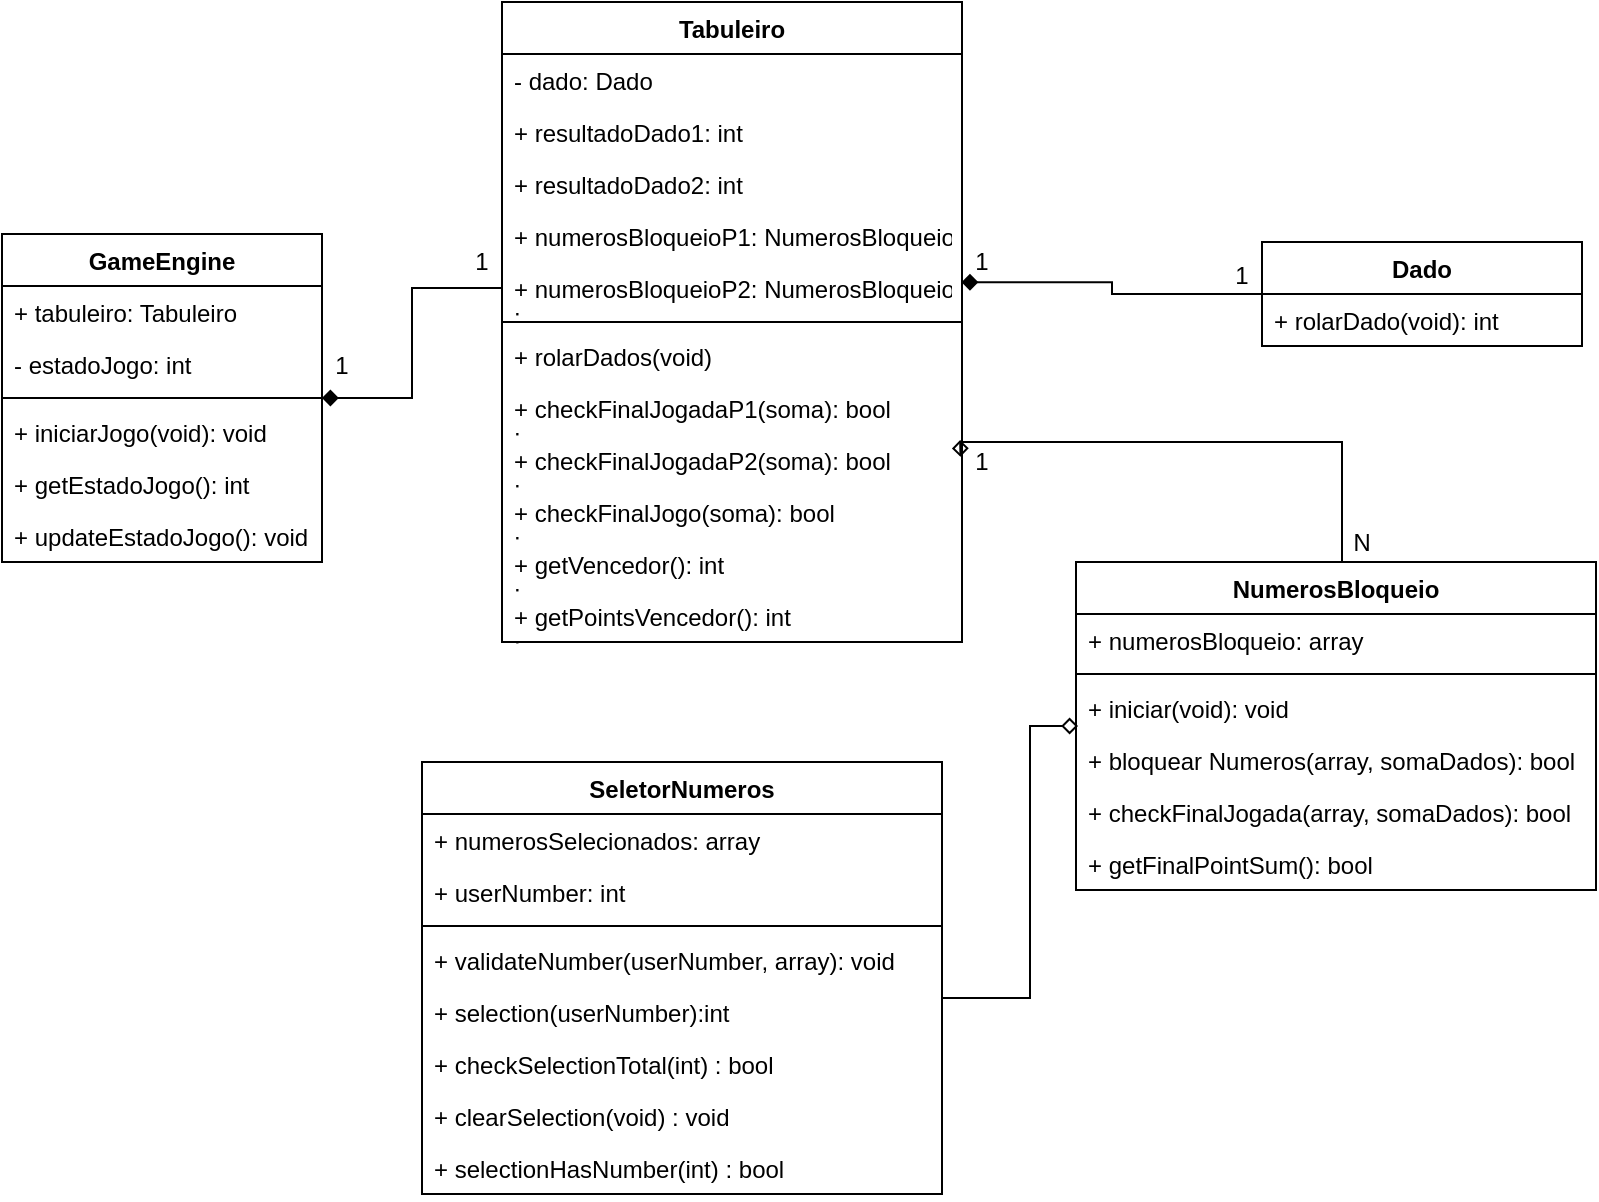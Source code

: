<mxfile version="13.1.3" type="device"><diagram id="SiHB3DUMTp_g9WNu2MVV" name="Page-1"><mxGraphModel dx="868" dy="401" grid="1" gridSize="10" guides="1" tooltips="1" connect="1" arrows="1" fold="1" page="1" pageScale="1" pageWidth="827" pageHeight="1169" math="0" shadow="0"><root><mxCell id="0"/><mxCell id="1" parent="0"/><mxCell id="3Mg5Z8YAG60hpTQ4gJsX-4" style="edgeStyle=orthogonalEdgeStyle;rounded=0;orthogonalLoop=1;jettySize=auto;html=1;entryX=0.999;entryY=0.389;entryDx=0;entryDy=0;entryPerimeter=0;endArrow=diamond;endFill=1;" parent="1" source="71USc63VS_yHaZm_dLXC-6" target="71USc63VS_yHaZm_dLXC-22" edge="1"><mxGeometry relative="1" as="geometry"/></mxCell><mxCell id="bvRe2B166gRxMHj5qsZ8-1" style="edgeStyle=orthogonalEdgeStyle;rounded=0;orthogonalLoop=1;jettySize=auto;html=1;entryX=0.996;entryY=1.115;entryDx=0;entryDy=0;endArrow=diamond;endFill=0;entryPerimeter=0;" edge="1" parent="1" source="71USc63VS_yHaZm_dLXC-30" target="71USc63VS_yHaZm_dLXC-25"><mxGeometry relative="1" as="geometry"><Array as="points"><mxPoint x="700" y="560"/></Array></mxGeometry></mxCell><mxCell id="71USc63VS_yHaZm_dLXC-30" value="NumerosBloqueio" style="swimlane;fontStyle=1;align=center;verticalAlign=top;childLayout=stackLayout;horizontal=1;startSize=26;horizontalStack=0;resizeParent=1;resizeParentMax=0;resizeLast=0;collapsible=1;marginBottom=0;" parent="1" vertex="1"><mxGeometry x="567" y="620" width="260" height="164" as="geometry"/></mxCell><mxCell id="71USc63VS_yHaZm_dLXC-31" value="+ numerosBloqueio: array" style="text;strokeColor=none;fillColor=none;align=left;verticalAlign=top;spacingLeft=4;spacingRight=4;overflow=hidden;rotatable=0;points=[[0,0.5],[1,0.5]];portConstraint=eastwest;" parent="71USc63VS_yHaZm_dLXC-30" vertex="1"><mxGeometry y="26" width="260" height="26" as="geometry"/></mxCell><mxCell id="71USc63VS_yHaZm_dLXC-32" value="" style="line;strokeWidth=1;fillColor=none;align=left;verticalAlign=middle;spacingTop=-1;spacingLeft=3;spacingRight=3;rotatable=0;labelPosition=right;points=[];portConstraint=eastwest;" parent="71USc63VS_yHaZm_dLXC-30" vertex="1"><mxGeometry y="52" width="260" height="8" as="geometry"/></mxCell><mxCell id="71USc63VS_yHaZm_dLXC-33" value="+ iniciar(void): void" style="text;strokeColor=none;fillColor=none;align=left;verticalAlign=top;spacingLeft=4;spacingRight=4;overflow=hidden;rotatable=0;points=[[0,0.5],[1,0.5]];portConstraint=eastwest;" parent="71USc63VS_yHaZm_dLXC-30" vertex="1"><mxGeometry y="60" width="260" height="26" as="geometry"/></mxCell><mxCell id="71USc63VS_yHaZm_dLXC-34" value="+ bloquear Numeros(array, somaDados): bool" style="text;strokeColor=none;fillColor=none;align=left;verticalAlign=top;spacingLeft=4;spacingRight=4;overflow=hidden;rotatable=0;points=[[0,0.5],[1,0.5]];portConstraint=eastwest;" parent="71USc63VS_yHaZm_dLXC-30" vertex="1"><mxGeometry y="86" width="260" height="26" as="geometry"/></mxCell><mxCell id="71USc63VS_yHaZm_dLXC-35" value="+ checkFinalJogada(array, somaDados): bool" style="text;strokeColor=none;fillColor=none;align=left;verticalAlign=top;spacingLeft=4;spacingRight=4;overflow=hidden;rotatable=0;points=[[0,0.5],[1,0.5]];portConstraint=eastwest;" parent="71USc63VS_yHaZm_dLXC-30" vertex="1"><mxGeometry y="112" width="260" height="26" as="geometry"/></mxCell><mxCell id="71USc63VS_yHaZm_dLXC-36" value="+ getFinalPointSum(): bool" style="text;strokeColor=none;fillColor=none;align=left;verticalAlign=top;spacingLeft=4;spacingRight=4;overflow=hidden;rotatable=0;points=[[0,0.5],[1,0.5]];portConstraint=eastwest;" parent="71USc63VS_yHaZm_dLXC-30" vertex="1"><mxGeometry y="138" width="260" height="26" as="geometry"/></mxCell><mxCell id="71USc63VS_yHaZm_dLXC-6" value="Dado" style="swimlane;fontStyle=1;align=center;verticalAlign=top;childLayout=stackLayout;horizontal=1;startSize=26;horizontalStack=0;resizeParent=1;resizeParentMax=0;resizeLast=0;collapsible=1;marginBottom=0;" parent="1" vertex="1"><mxGeometry x="660" y="460" width="160" height="52" as="geometry"/></mxCell><mxCell id="71USc63VS_yHaZm_dLXC-8" value="+ rolarDado(void): int" style="text;strokeColor=none;fillColor=none;align=left;verticalAlign=top;spacingLeft=4;spacingRight=4;overflow=hidden;rotatable=0;points=[[0,0.5],[1,0.5]];portConstraint=eastwest;" parent="71USc63VS_yHaZm_dLXC-6" vertex="1"><mxGeometry y="26" width="160" height="26" as="geometry"/></mxCell><mxCell id="71USc63VS_yHaZm_dLXC-17" value="Tabuleiro" style="swimlane;fontStyle=1;align=center;verticalAlign=top;childLayout=stackLayout;horizontal=1;startSize=26;horizontalStack=0;resizeParent=1;resizeParentMax=0;resizeLast=0;collapsible=1;marginBottom=0;" parent="1" vertex="1"><mxGeometry x="280" y="340" width="230" height="320" as="geometry"/></mxCell><mxCell id="71USc63VS_yHaZm_dLXC-18" value="- dado: Dado" style="text;strokeColor=none;fillColor=none;align=left;verticalAlign=top;spacingLeft=4;spacingRight=4;overflow=hidden;rotatable=0;points=[[0,0.5],[1,0.5]];portConstraint=eastwest;" parent="71USc63VS_yHaZm_dLXC-17" vertex="1"><mxGeometry y="26" width="230" height="26" as="geometry"/></mxCell><mxCell id="71USc63VS_yHaZm_dLXC-19" value="+ resultadoDado1: int" style="text;strokeColor=none;fillColor=none;align=left;verticalAlign=top;spacingLeft=4;spacingRight=4;overflow=hidden;rotatable=0;points=[[0,0.5],[1,0.5]];portConstraint=eastwest;" parent="71USc63VS_yHaZm_dLXC-17" vertex="1"><mxGeometry y="52" width="230" height="26" as="geometry"/></mxCell><mxCell id="71USc63VS_yHaZm_dLXC-20" value="+ resultadoDado2: int" style="text;strokeColor=none;fillColor=none;align=left;verticalAlign=top;spacingLeft=4;spacingRight=4;overflow=hidden;rotatable=0;points=[[0,0.5],[1,0.5]];portConstraint=eastwest;" parent="71USc63VS_yHaZm_dLXC-17" vertex="1"><mxGeometry y="78" width="230" height="26" as="geometry"/></mxCell><mxCell id="71USc63VS_yHaZm_dLXC-21" value="+ numerosBloqueioP1: NumerosBloqueio" style="text;strokeColor=none;fillColor=none;align=left;verticalAlign=top;spacingLeft=4;spacingRight=4;overflow=hidden;rotatable=0;points=[[0,0.5],[1,0.5]];portConstraint=eastwest;" parent="71USc63VS_yHaZm_dLXC-17" vertex="1"><mxGeometry y="104" width="230" height="26" as="geometry"/></mxCell><mxCell id="71USc63VS_yHaZm_dLXC-22" value="+ numerosBloqueioP2: NumerosBloqueio&#10;:" style="text;strokeColor=none;fillColor=none;align=left;verticalAlign=top;spacingLeft=4;spacingRight=4;overflow=hidden;rotatable=0;points=[[0,0.5],[1,0.5]];portConstraint=eastwest;" parent="71USc63VS_yHaZm_dLXC-17" vertex="1"><mxGeometry y="130" width="230" height="26" as="geometry"/></mxCell><mxCell id="71USc63VS_yHaZm_dLXC-23" value="" style="line;strokeWidth=1;fillColor=none;align=left;verticalAlign=middle;spacingTop=-1;spacingLeft=3;spacingRight=3;rotatable=0;labelPosition=right;points=[];portConstraint=eastwest;" parent="71USc63VS_yHaZm_dLXC-17" vertex="1"><mxGeometry y="156" width="230" height="8" as="geometry"/></mxCell><mxCell id="71USc63VS_yHaZm_dLXC-24" value="+ rolarDados(void)" style="text;strokeColor=none;fillColor=none;align=left;verticalAlign=top;spacingLeft=4;spacingRight=4;overflow=hidden;rotatable=0;points=[[0,0.5],[1,0.5]];portConstraint=eastwest;" parent="71USc63VS_yHaZm_dLXC-17" vertex="1"><mxGeometry y="164" width="230" height="26" as="geometry"/></mxCell><mxCell id="71USc63VS_yHaZm_dLXC-25" value="+ checkFinalJogadaP1(soma): bool&#10;:" style="text;strokeColor=none;fillColor=none;align=left;verticalAlign=top;spacingLeft=4;spacingRight=4;overflow=hidden;rotatable=0;points=[[0,0.5],[1,0.5]];portConstraint=eastwest;" parent="71USc63VS_yHaZm_dLXC-17" vertex="1"><mxGeometry y="190" width="230" height="26" as="geometry"/></mxCell><mxCell id="71USc63VS_yHaZm_dLXC-26" value="+ checkFinalJogadaP2(soma): bool&#10;:" style="text;strokeColor=none;fillColor=none;align=left;verticalAlign=top;spacingLeft=4;spacingRight=4;overflow=hidden;rotatable=0;points=[[0,0.5],[1,0.5]];portConstraint=eastwest;" parent="71USc63VS_yHaZm_dLXC-17" vertex="1"><mxGeometry y="216" width="230" height="26" as="geometry"/></mxCell><mxCell id="71USc63VS_yHaZm_dLXC-27" value="+ checkFinalJogo(soma): bool&#10;:" style="text;strokeColor=none;fillColor=none;align=left;verticalAlign=top;spacingLeft=4;spacingRight=4;overflow=hidden;rotatable=0;points=[[0,0.5],[1,0.5]];portConstraint=eastwest;" parent="71USc63VS_yHaZm_dLXC-17" vertex="1"><mxGeometry y="242" width="230" height="26" as="geometry"/></mxCell><mxCell id="71USc63VS_yHaZm_dLXC-28" value="+ getVencedor(): int&#10;:" style="text;strokeColor=none;fillColor=none;align=left;verticalAlign=top;spacingLeft=4;spacingRight=4;overflow=hidden;rotatable=0;points=[[0,0.5],[1,0.5]];portConstraint=eastwest;" parent="71USc63VS_yHaZm_dLXC-17" vertex="1"><mxGeometry y="268" width="230" height="26" as="geometry"/></mxCell><mxCell id="71USc63VS_yHaZm_dLXC-29" value="+ getPointsVencedor(): int&#10;:" style="text;strokeColor=none;fillColor=none;align=left;verticalAlign=top;spacingLeft=4;spacingRight=4;overflow=hidden;rotatable=0;points=[[0,0.5],[1,0.5]];portConstraint=eastwest;" parent="71USc63VS_yHaZm_dLXC-17" vertex="1"><mxGeometry y="294" width="230" height="26" as="geometry"/></mxCell><mxCell id="3Mg5Z8YAG60hpTQ4gJsX-17" style="edgeStyle=orthogonalEdgeStyle;rounded=0;orthogonalLoop=1;jettySize=auto;html=1;endArrow=diamond;endFill=1;" parent="1" source="71USc63VS_yHaZm_dLXC-22" target="71USc63VS_yHaZm_dLXC-9" edge="1"><mxGeometry relative="1" as="geometry"/></mxCell><mxCell id="3Mg5Z8YAG60hpTQ4gJsX-26" value="1" style="text;html=1;strokeColor=none;fillColor=none;align=center;verticalAlign=middle;whiteSpace=wrap;rounded=0;" parent="1" vertex="1"><mxGeometry x="510" y="460" width="20" height="20" as="geometry"/></mxCell><mxCell id="3Mg5Z8YAG60hpTQ4gJsX-28" value="1" style="text;html=1;strokeColor=none;fillColor=none;align=center;verticalAlign=middle;whiteSpace=wrap;rounded=0;" parent="1" vertex="1"><mxGeometry x="640" y="467" width="20" height="20" as="geometry"/></mxCell><mxCell id="3Mg5Z8YAG60hpTQ4gJsX-31" value="1" style="text;html=1;strokeColor=none;fillColor=none;align=center;verticalAlign=middle;whiteSpace=wrap;rounded=0;" parent="1" vertex="1"><mxGeometry x="510" y="560" width="20" height="20" as="geometry"/></mxCell><mxCell id="3Mg5Z8YAG60hpTQ4gJsX-32" value="N" style="text;html=1;strokeColor=none;fillColor=none;align=center;verticalAlign=middle;whiteSpace=wrap;rounded=0;rotation=180;" parent="1" vertex="1"><mxGeometry x="700" y="600" width="20" height="20" as="geometry"/></mxCell><mxCell id="71USc63VS_yHaZm_dLXC-9" value="GameEngine" style="swimlane;fontStyle=1;align=center;verticalAlign=top;childLayout=stackLayout;horizontal=1;startSize=26;horizontalStack=0;resizeParent=1;resizeParentMax=0;resizeLast=0;collapsible=1;marginBottom=0;" parent="1" vertex="1"><mxGeometry x="30" y="456" width="160" height="164" as="geometry"/></mxCell><mxCell id="71USc63VS_yHaZm_dLXC-10" value="+ tabuleiro: Tabuleiro" style="text;strokeColor=none;fillColor=none;align=left;verticalAlign=top;spacingLeft=4;spacingRight=4;overflow=hidden;rotatable=0;points=[[0,0.5],[1,0.5]];portConstraint=eastwest;" parent="71USc63VS_yHaZm_dLXC-9" vertex="1"><mxGeometry y="26" width="160" height="26" as="geometry"/></mxCell><mxCell id="71USc63VS_yHaZm_dLXC-11" value="- estadoJogo: int" style="text;strokeColor=none;fillColor=none;align=left;verticalAlign=top;spacingLeft=4;spacingRight=4;overflow=hidden;rotatable=0;points=[[0,0.5],[1,0.5]];portConstraint=eastwest;" parent="71USc63VS_yHaZm_dLXC-9" vertex="1"><mxGeometry y="52" width="160" height="26" as="geometry"/></mxCell><mxCell id="71USc63VS_yHaZm_dLXC-12" value="" style="line;strokeWidth=1;fillColor=none;align=left;verticalAlign=middle;spacingTop=-1;spacingLeft=3;spacingRight=3;rotatable=0;labelPosition=right;points=[];portConstraint=eastwest;" parent="71USc63VS_yHaZm_dLXC-9" vertex="1"><mxGeometry y="78" width="160" height="8" as="geometry"/></mxCell><mxCell id="71USc63VS_yHaZm_dLXC-13" value="+ iniciarJogo(void): void" style="text;strokeColor=none;fillColor=none;align=left;verticalAlign=top;spacingLeft=4;spacingRight=4;overflow=hidden;rotatable=0;points=[[0,0.5],[1,0.5]];portConstraint=eastwest;" parent="71USc63VS_yHaZm_dLXC-9" vertex="1"><mxGeometry y="86" width="160" height="26" as="geometry"/></mxCell><mxCell id="71USc63VS_yHaZm_dLXC-14" value="+ getEstadoJogo(): int" style="text;strokeColor=none;fillColor=none;align=left;verticalAlign=top;spacingLeft=4;spacingRight=4;overflow=hidden;rotatable=0;points=[[0,0.5],[1,0.5]];portConstraint=eastwest;" parent="71USc63VS_yHaZm_dLXC-9" vertex="1"><mxGeometry y="112" width="160" height="26" as="geometry"/></mxCell><mxCell id="71USc63VS_yHaZm_dLXC-15" value="+ updateEstadoJogo(): void" style="text;strokeColor=none;fillColor=none;align=left;verticalAlign=top;spacingLeft=4;spacingRight=4;overflow=hidden;rotatable=0;points=[[0,0.5],[1,0.5]];portConstraint=eastwest;" parent="71USc63VS_yHaZm_dLXC-9" vertex="1"><mxGeometry y="138" width="160" height="26" as="geometry"/></mxCell><mxCell id="3Mg5Z8YAG60hpTQ4gJsX-35" value="1" style="text;html=1;strokeColor=none;fillColor=none;align=center;verticalAlign=middle;whiteSpace=wrap;rounded=0;" parent="1" vertex="1"><mxGeometry x="190" y="512" width="20" height="20" as="geometry"/></mxCell><mxCell id="3Mg5Z8YAG60hpTQ4gJsX-36" value="1" style="text;html=1;strokeColor=none;fillColor=none;align=center;verticalAlign=middle;whiteSpace=wrap;rounded=0;" parent="1" vertex="1"><mxGeometry x="260" y="460" width="20" height="20" as="geometry"/></mxCell><mxCell id="bvRe2B166gRxMHj5qsZ8-12" style="edgeStyle=orthogonalEdgeStyle;rounded=0;orthogonalLoop=1;jettySize=auto;html=1;endArrow=diamond;endFill=0;" edge="1" parent="1" source="bvRe2B166gRxMHj5qsZ8-2"><mxGeometry relative="1" as="geometry"><mxPoint x="568" y="702" as="targetPoint"/><Array as="points"><mxPoint x="544" y="838"/><mxPoint x="544" y="702"/><mxPoint x="568" y="702"/></Array></mxGeometry></mxCell><mxCell id="bvRe2B166gRxMHj5qsZ8-2" value="SeletorNumeros" style="swimlane;fontStyle=1;align=center;verticalAlign=top;childLayout=stackLayout;horizontal=1;startSize=26;horizontalStack=0;resizeParent=1;resizeParentMax=0;resizeLast=0;collapsible=1;marginBottom=0;" vertex="1" parent="1"><mxGeometry x="240" y="720" width="260" height="216" as="geometry"/></mxCell><mxCell id="bvRe2B166gRxMHj5qsZ8-3" value="+ numerosSelecionados: array" style="text;strokeColor=none;fillColor=none;align=left;verticalAlign=top;spacingLeft=4;spacingRight=4;overflow=hidden;rotatable=0;points=[[0,0.5],[1,0.5]];portConstraint=eastwest;" vertex="1" parent="bvRe2B166gRxMHj5qsZ8-2"><mxGeometry y="26" width="260" height="26" as="geometry"/></mxCell><mxCell id="bvRe2B166gRxMHj5qsZ8-10" value="+ userNumber: int" style="text;strokeColor=none;fillColor=none;align=left;verticalAlign=top;spacingLeft=4;spacingRight=4;overflow=hidden;rotatable=0;points=[[0,0.5],[1,0.5]];portConstraint=eastwest;" vertex="1" parent="bvRe2B166gRxMHj5qsZ8-2"><mxGeometry y="52" width="260" height="26" as="geometry"/></mxCell><mxCell id="bvRe2B166gRxMHj5qsZ8-4" value="" style="line;strokeWidth=1;fillColor=none;align=left;verticalAlign=middle;spacingTop=-1;spacingLeft=3;spacingRight=3;rotatable=0;labelPosition=right;points=[];portConstraint=eastwest;" vertex="1" parent="bvRe2B166gRxMHj5qsZ8-2"><mxGeometry y="78" width="260" height="8" as="geometry"/></mxCell><mxCell id="bvRe2B166gRxMHj5qsZ8-5" value="+ validateNumber(userNumber, array): void" style="text;strokeColor=none;fillColor=none;align=left;verticalAlign=top;spacingLeft=4;spacingRight=4;overflow=hidden;rotatable=0;points=[[0,0.5],[1,0.5]];portConstraint=eastwest;" vertex="1" parent="bvRe2B166gRxMHj5qsZ8-2"><mxGeometry y="86" width="260" height="26" as="geometry"/></mxCell><mxCell id="bvRe2B166gRxMHj5qsZ8-6" value="+ selection(userNumber):int" style="text;strokeColor=none;fillColor=none;align=left;verticalAlign=top;spacingLeft=4;spacingRight=4;overflow=hidden;rotatable=0;points=[[0,0.5],[1,0.5]];portConstraint=eastwest;" vertex="1" parent="bvRe2B166gRxMHj5qsZ8-2"><mxGeometry y="112" width="260" height="26" as="geometry"/></mxCell><mxCell id="bvRe2B166gRxMHj5qsZ8-7" value="+ checkSelectionTotal(int) : bool" style="text;strokeColor=none;fillColor=none;align=left;verticalAlign=top;spacingLeft=4;spacingRight=4;overflow=hidden;rotatable=0;points=[[0,0.5],[1,0.5]];portConstraint=eastwest;" vertex="1" parent="bvRe2B166gRxMHj5qsZ8-2"><mxGeometry y="138" width="260" height="26" as="geometry"/></mxCell><mxCell id="bvRe2B166gRxMHj5qsZ8-8" value="+ clearSelection(void) : void" style="text;strokeColor=none;fillColor=none;align=left;verticalAlign=top;spacingLeft=4;spacingRight=4;overflow=hidden;rotatable=0;points=[[0,0.5],[1,0.5]];portConstraint=eastwest;" vertex="1" parent="bvRe2B166gRxMHj5qsZ8-2"><mxGeometry y="164" width="260" height="26" as="geometry"/></mxCell><mxCell id="bvRe2B166gRxMHj5qsZ8-11" value="+ selectionHasNumber(int) : bool" style="text;strokeColor=none;fillColor=none;align=left;verticalAlign=top;spacingLeft=4;spacingRight=4;overflow=hidden;rotatable=0;points=[[0,0.5],[1,0.5]];portConstraint=eastwest;" vertex="1" parent="bvRe2B166gRxMHj5qsZ8-2"><mxGeometry y="190" width="260" height="26" as="geometry"/></mxCell></root></mxGraphModel></diagram></mxfile>